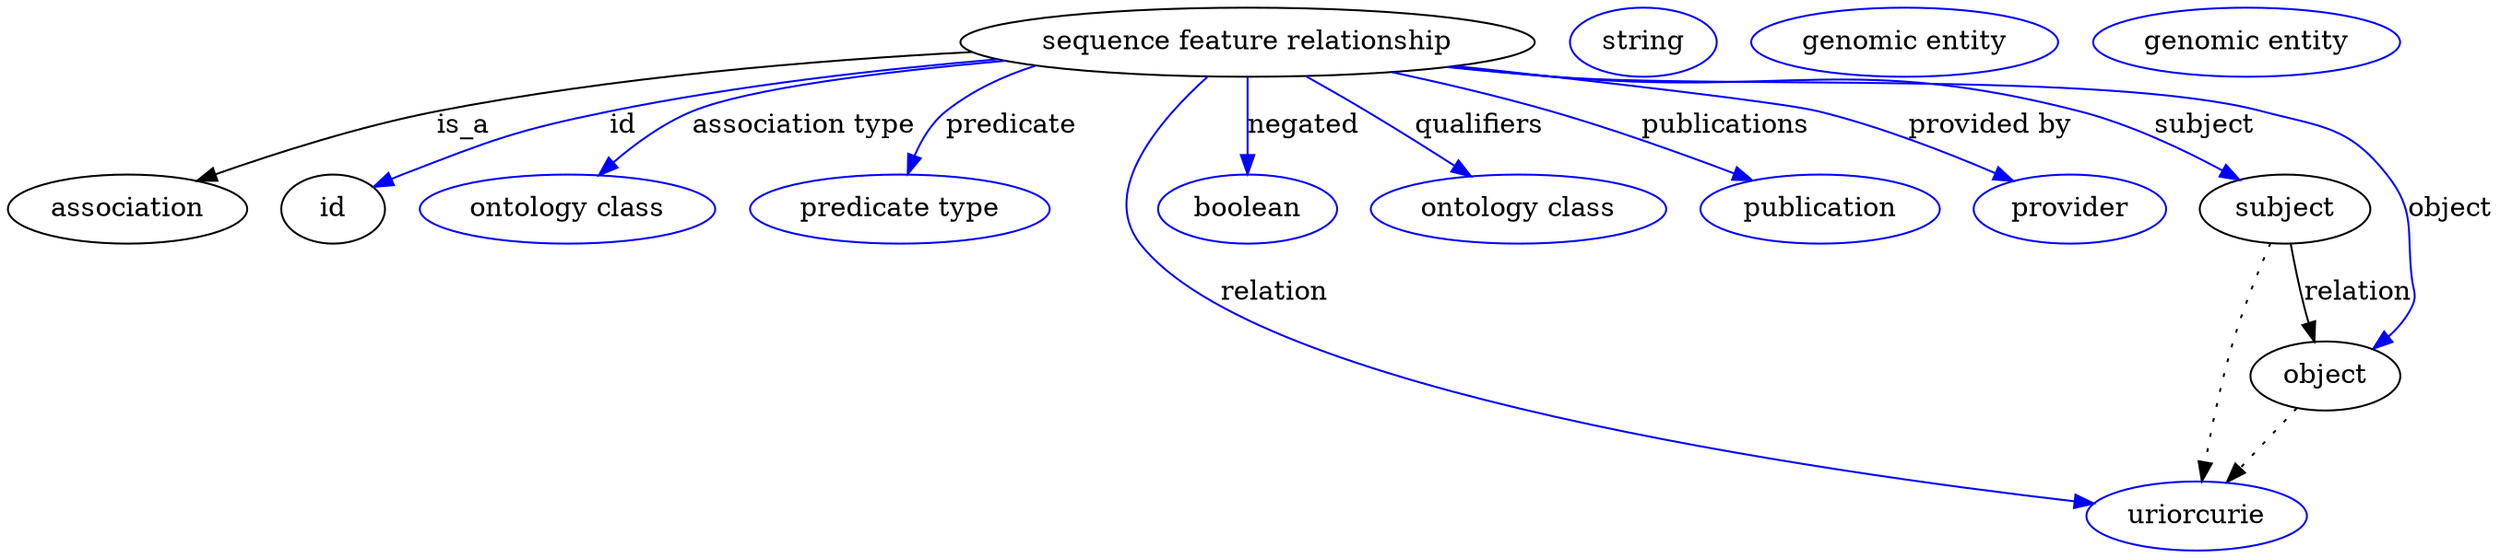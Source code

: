 digraph {
	graph [bb="0,0,1093,283"];
	node [label="\N"];
	"sequence feature relationship"	 [height=0.5,
		label="sequence feature relationship",
		pos="546.05,265",
		width=3.1594];
	association	 [height=0.5,
		pos="50.046,178",
		width=1.3902];
	"sequence feature relationship" -> association	 [label=is_a,
		lp="211.05,221.5",
		pos="e,83.095,191.63 436.74,259.91 368.15,255.17 278.21,246.13 200.05,229 162.99,220.88 122.33,206.71 92.699,195.36"];
	id	 [height=0.5,
		pos="145.05,178",
		width=0.75];
	"sequence feature relationship" -> id	 [color=blue,
		label=id,
		lp="280.55,221.5",
		pos="e,166.54,189.3 445.4,256.6 393.97,251.06 330.67,242.31 275.05,229 231.98,218.7 221.82,213.27 181.05,196 179.26,195.24 177.44,194.44 \
175.61,193.61",
		style=solid];
	"association type"	 [color=blue,
		height=0.5,
		label="ontology class",
		pos="252.05,178",
		width=1.7151];
	"sequence feature relationship" -> "association type"	 [color=blue,
		label="association type",
		lp="357.05,221.5",
		pos="e,267.92,195.51 449.59,255.35 396.76,249.04 337.24,239.94 313.05,229 299.08,222.68 285.75,212.25 275.14,202.46",
		style=solid];
	predicate	 [color=blue,
		height=0.5,
		label="predicate type",
		pos="392.05,178",
		width=1.679];
	"sequence feature relationship" -> predicate	 [color=blue,
		label=predicate,
		lp="441.05,221.5",
		pos="e,396.53,196.44 475.28,250.9 450.13,244.76 425.67,237.11 416.05,229 408.95,223.02 403.81,214.46 400.16,206.07",
		style=solid];
	relation	 [color=blue,
		height=0.5,
		label=uriorcurie,
		pos="956.05,18",
		width=1.2638];
	"sequence feature relationship" -> relation	 [color=blue,
		label=relation,
		lp="561.05,134.5",
		pos="e,913.74,24.687 527.24,247.05 506.57,225.11 478.79,187.5 499.05,160 547.79,93.815 794.2,45.11 903.59,26.403",
		style=solid];
	negated	 [color=blue,
		height=0.5,
		label=boolean,
		pos="546.05,178",
		width=1.0652];
	"sequence feature relationship" -> negated	 [color=blue,
		label=negated,
		lp="567.55,221.5",
		pos="e,546.05,196 546.05,246.97 546.05,235.19 546.05,219.56 546.05,206.16",
		style=solid];
	qualifiers	 [color=blue,
		height=0.5,
		label="ontology class",
		pos="664.05,178",
		width=1.7151];
	"sequence feature relationship" -> qualifiers	 [color=blue,
		label=qualifiers,
		lp="639.05,221.5",
		pos="e,641.01,194.99 569.92,247.39 588.07,234.01 613.19,215.49 632.92,200.95",
		style=solid];
	publications	 [color=blue,
		height=0.5,
		label=publication,
		pos="794.05,178",
		width=1.3902];
	"sequence feature relationship" -> publications	 [color=blue,
		label=publications,
		lp="741.55,221.5",
		pos="e,762.28,192.02 603.69,249.45 624.44,243.51 647.94,236.37 669.05,229 697.47,219.07 728.84,206.27 753.04,195.97",
		style=solid];
	"provided by"	 [color=blue,
		height=0.5,
		label=provider,
		pos="902.05,178",
		width=1.1193];
	"sequence feature relationship" -> "provided by"	 [color=blue,
		label="provided by",
		lp="853.05,221.5",
		pos="e,874.87,191.49 629.01,252.66 692.93,243.07 771.66,231.07 779.05,229 809.11,220.58 841.69,206.84 865.76,195.75",
		style=solid];
	subject	 [height=0.5,
		pos="996.05,178",
		width=0.99297];
	"sequence feature relationship" -> subject	 [color=blue,
		label=subject,
		lp="948.55,221.5",
		pos="e,973.02,192.15 626.99,252.3 640.68,250.37 654.75,248.52 668.05,247 766.4,235.77 794.5,254.9 890.05,229 916.2,221.91 943.71,208.47 \
964.16,197.17",
		style=solid];
	object	 [height=0.5,
		pos="1016,91",
		width=0.9027];
	"sequence feature relationship" -> object	 [color=blue,
		label=object,
		lp="1076,178",
		pos="e,1036.2,105.27 625.98,252.19 639.98,250.23 654.42,248.41 668.05,247 802.68,233.11 840.99,262.83 972.05,229 1005,220.5 1019.9,222.61 \
1041,196 1060.4,171.63 1065.2,155.68 1053,127 1050.8,121.74 1047.4,116.86 1043.5,112.51",
		style=solid];
	association_id	 [color=blue,
		height=0.5,
		label=string,
		pos="708.05,265",
		width=0.84854];
	subject -> relation	 [pos="e,959.36,36.239 990.07,159.97 985.6,146.12 979.52,126.47 975.05,109 969.69,88.088 964.75,64.188 961.24,46.13",
		style=dotted];
	subject -> object	 [label=relation,
		lp="1028,134.5",
		pos="e,1011.9,109 1000.2,159.97 1002.9,148.08 1006.6,132.25 1009.7,118.76"];
	"sequence feature relationship_subject"	 [color=blue,
		height=0.5,
		label="genomic entity",
		pos="820.05,265",
		width=1.7693];
	object -> relation	 [pos="e,970.23,35.261 1002.4,74.435 994.85,65.207 985.25,53.528 976.75,43.191",
		style=dotted];
	"sequence feature relationship_object"	 [color=blue,
		height=0.5,
		label="genomic entity",
		pos="965.05,265",
		width=1.7693];
}

